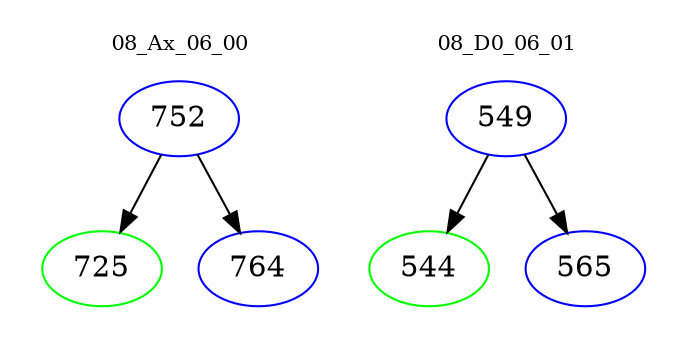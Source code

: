 digraph{
subgraph cluster_0 {
color = white
label = "08_Ax_06_00";
fontsize=10;
T0_752 [label="752", color="blue"]
T0_752 -> T0_725 [color="black"]
T0_725 [label="725", color="green"]
T0_752 -> T0_764 [color="black"]
T0_764 [label="764", color="blue"]
}
subgraph cluster_1 {
color = white
label = "08_D0_06_01";
fontsize=10;
T1_549 [label="549", color="blue"]
T1_549 -> T1_544 [color="black"]
T1_544 [label="544", color="green"]
T1_549 -> T1_565 [color="black"]
T1_565 [label="565", color="blue"]
}
}
